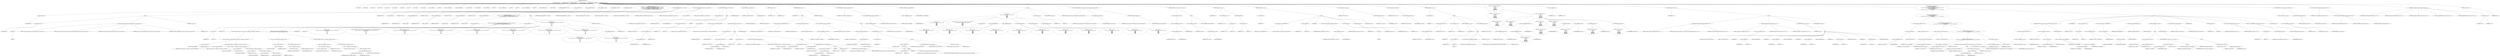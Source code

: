 digraph hostapd_notif_assoc {  
"1000126" [label = "(METHOD,hostapd_notif_assoc)" ]
"1000127" [label = "(PARAM,hostapd_data *hapd)" ]
"1000128" [label = "(PARAM,const u8 *addr)" ]
"1000129" [label = "(PARAM,const u8 *req_ies)" ]
"1000130" [label = "(PARAM,size_t req_ies_len)" ]
"1000131" [label = "(PARAM,int reassoc)" ]
"1000132" [label = "(BLOCK,,)" ]
"1000133" [label = "(LOCAL,v8: __int64)" ]
"1000134" [label = "(LOCAL,v10: __int64)" ]
"1000135" [label = "(LOCAL,v11: __int64)" ]
"1000136" [label = "(LOCAL,v13: __int64)" ]
"1000137" [label = "(LOCAL,v14: __int64)" ]
"1000138" [label = "(LOCAL,v15: const u8 *)" ]
"1000139" [label = "(LOCAL,v16: size_t)" ]
"1000140" [label = "(LOCAL,v17: int)" ]
"1000141" [label = "(LOCAL,v18: sta_info *)" ]
"1000142" [label = "(LOCAL,v19: sta_info *)" ]
"1000143" [label = "(LOCAL,v20: unsigned int)" ]
"1000144" [label = "(LOCAL,v21: bool)" ]
"1000145" [label = "(LOCAL,v22: wpa_state_machine *)" ]
"1000146" [label = "(LOCAL,v23: wpa_authenticator *)" ]
"1000147" [label = "(LOCAL,v24: unsigned int)" ]
"1000148" [label = "(LOCAL,v25: unsigned int)" ]
"1000149" [label = "(LOCAL,v26: unsigned int)" ]
"1000150" [label = "(LOCAL,v27: int)" ]
"1000151" [label = "(LOCAL,v28: wpa_state_machine *)" ]
"1000152" [label = "(LOCAL,v29: int)" ]
"1000153" [label = "(LOCAL,v31: u8 *)" ]
"1000154" [label = "(LOCAL,v32: wpa_state_machine *)" ]
"1000155" [label = "(LOCAL,v33: int)" ]
"1000156" [label = "(LOCAL,elems: ieee802_11_elems)" ]
"1000157" [label = "(LOCAL,buf: u8 [ 1064 ])" ]
"1000158" [label = "(CONTROL_STRUCTURE,if ( !addr ),if ( !addr ))" ]
"1000159" [label = "(<operator>.logicalNot,!addr)" ]
"1000160" [label = "(IDENTIFIER,addr,!addr)" ]
"1000161" [label = "(BLOCK,,)" ]
"1000162" [label = "(<operator>.assignment,v29 = -1)" ]
"1000163" [label = "(IDENTIFIER,v29,v29 = -1)" ]
"1000164" [label = "(<operator>.minus,-1)" ]
"1000165" [label = "(LITERAL,1,-1)" ]
"1000166" [label = "(wpa_printf,wpa_printf(2, \"hostapd_notif_assoc: Skip event with no address\", req_ies, req_ies_len, reassoc))" ]
"1000167" [label = "(LITERAL,2,wpa_printf(2, \"hostapd_notif_assoc: Skip event with no address\", req_ies, req_ies_len, reassoc))" ]
"1000168" [label = "(LITERAL,\"hostapd_notif_assoc: Skip event with no address\",wpa_printf(2, \"hostapd_notif_assoc: Skip event with no address\", req_ies, req_ies_len, reassoc))" ]
"1000169" [label = "(IDENTIFIER,req_ies,wpa_printf(2, \"hostapd_notif_assoc: Skip event with no address\", req_ies, req_ies_len, reassoc))" ]
"1000170" [label = "(IDENTIFIER,req_ies_len,wpa_printf(2, \"hostapd_notif_assoc: Skip event with no address\", req_ies, req_ies_len, reassoc))" ]
"1000171" [label = "(IDENTIFIER,reassoc,wpa_printf(2, \"hostapd_notif_assoc: Skip event with no address\", req_ies, req_ies_len, reassoc))" ]
"1000172" [label = "(RETURN,return v29;,return v29;)" ]
"1000173" [label = "(IDENTIFIER,v29,return v29;)" ]
"1000174" [label = "(<operator>.assignment,v8 = *addr)" ]
"1000175" [label = "(IDENTIFIER,v8,v8 = *addr)" ]
"1000176" [label = "(<operator>.indirection,*addr)" ]
"1000177" [label = "(IDENTIFIER,addr,v8 = *addr)" ]
"1000178" [label = "(<operator>.assignment,v10 = addr[2])" ]
"1000179" [label = "(IDENTIFIER,v10,v10 = addr[2])" ]
"1000180" [label = "(<operator>.indirectIndexAccess,addr[2])" ]
"1000181" [label = "(IDENTIFIER,addr,v10 = addr[2])" ]
"1000182" [label = "(LITERAL,2,v10 = addr[2])" ]
"1000183" [label = "(<operator>.assignment,v11 = addr[1])" ]
"1000184" [label = "(IDENTIFIER,v11,v11 = addr[1])" ]
"1000185" [label = "(<operator>.indirectIndexAccess,addr[1])" ]
"1000186" [label = "(IDENTIFIER,addr,v11 = addr[1])" ]
"1000187" [label = "(LITERAL,1,v11 = addr[1])" ]
"1000188" [label = "(<operator>.assignment,v13 = addr[3])" ]
"1000189" [label = "(IDENTIFIER,v13,v13 = addr[3])" ]
"1000190" [label = "(<operator>.indirectIndexAccess,addr[3])" ]
"1000191" [label = "(IDENTIFIER,addr,v13 = addr[3])" ]
"1000192" [label = "(LITERAL,3,v13 = addr[3])" ]
"1000193" [label = "(<operator>.assignment,v14 = addr[4])" ]
"1000194" [label = "(IDENTIFIER,v14,v14 = addr[4])" ]
"1000195" [label = "(<operator>.indirectIndexAccess,addr[4])" ]
"1000196" [label = "(IDENTIFIER,addr,v14 = addr[4])" ]
"1000197" [label = "(LITERAL,4,v14 = addr[4])" ]
"1000198" [label = "(CONTROL_STRUCTURE,if ( (v8 & 1) != 0\n    || !((unsigned int)v14 | addr[5] | (unsigned int)v10 | (unsigned int)v13 | (unsigned int)v8 | (unsigned int)v11)\n    || *(_DWORD *)addr == *(_DWORD *)hapd->own_addr\n    && *((unsigned __int16 *)addr + 2) == *(unsigned __int16 *)&hapd->own_addr[4] ),if ( (v8 & 1) != 0\n    || !((unsigned int)v14 | addr[5] | (unsigned int)v10 | (unsigned int)v13 | (unsigned int)v8 | (unsigned int)v11)\n    || *(_DWORD *)addr == *(_DWORD *)hapd->own_addr\n    && *((unsigned __int16 *)addr + 2) == *(unsigned __int16 *)&hapd->own_addr[4] ))" ]
"1000199" [label = "(<operator>.logicalOr,(v8 & 1) != 0\n    || !((unsigned int)v14 | addr[5] | (unsigned int)v10 | (unsigned int)v13 | (unsigned int)v8 | (unsigned int)v11)\n    || *(_DWORD *)addr == *(_DWORD *)hapd->own_addr\n    && *((unsigned __int16 *)addr + 2) == *(unsigned __int16 *)&hapd->own_addr[4])" ]
"1000200" [label = "(<operator>.notEquals,(v8 & 1) != 0)" ]
"1000201" [label = "(<operator>.and,v8 & 1)" ]
"1000202" [label = "(IDENTIFIER,v8,v8 & 1)" ]
"1000203" [label = "(LITERAL,1,v8 & 1)" ]
"1000204" [label = "(LITERAL,0,(v8 & 1) != 0)" ]
"1000205" [label = "(<operator>.logicalOr,!((unsigned int)v14 | addr[5] | (unsigned int)v10 | (unsigned int)v13 | (unsigned int)v8 | (unsigned int)v11)\n    || *(_DWORD *)addr == *(_DWORD *)hapd->own_addr\n    && *((unsigned __int16 *)addr + 2) == *(unsigned __int16 *)&hapd->own_addr[4])" ]
"1000206" [label = "(<operator>.logicalNot,!((unsigned int)v14 | addr[5] | (unsigned int)v10 | (unsigned int)v13 | (unsigned int)v8 | (unsigned int)v11))" ]
"1000207" [label = "(<operator>.or,(unsigned int)v14 | addr[5] | (unsigned int)v10 | (unsigned int)v13 | (unsigned int)v8 | (unsigned int)v11)" ]
"1000208" [label = "(<operator>.cast,(unsigned int)v14)" ]
"1000209" [label = "(UNKNOWN,unsigned int,unsigned int)" ]
"1000210" [label = "(IDENTIFIER,v14,(unsigned int)v14)" ]
"1000211" [label = "(<operator>.or,addr[5] | (unsigned int)v10 | (unsigned int)v13 | (unsigned int)v8 | (unsigned int)v11)" ]
"1000212" [label = "(<operator>.indirectIndexAccess,addr[5])" ]
"1000213" [label = "(IDENTIFIER,addr,addr[5] | (unsigned int)v10 | (unsigned int)v13 | (unsigned int)v8 | (unsigned int)v11)" ]
"1000214" [label = "(LITERAL,5,addr[5] | (unsigned int)v10 | (unsigned int)v13 | (unsigned int)v8 | (unsigned int)v11)" ]
"1000215" [label = "(<operator>.or,(unsigned int)v10 | (unsigned int)v13 | (unsigned int)v8 | (unsigned int)v11)" ]
"1000216" [label = "(<operator>.cast,(unsigned int)v10)" ]
"1000217" [label = "(UNKNOWN,unsigned int,unsigned int)" ]
"1000218" [label = "(IDENTIFIER,v10,(unsigned int)v10)" ]
"1000219" [label = "(<operator>.or,(unsigned int)v13 | (unsigned int)v8 | (unsigned int)v11)" ]
"1000220" [label = "(<operator>.cast,(unsigned int)v13)" ]
"1000221" [label = "(UNKNOWN,unsigned int,unsigned int)" ]
"1000222" [label = "(IDENTIFIER,v13,(unsigned int)v13)" ]
"1000223" [label = "(<operator>.or,(unsigned int)v8 | (unsigned int)v11)" ]
"1000224" [label = "(<operator>.cast,(unsigned int)v8)" ]
"1000225" [label = "(UNKNOWN,unsigned int,unsigned int)" ]
"1000226" [label = "(IDENTIFIER,v8,(unsigned int)v8)" ]
"1000227" [label = "(<operator>.cast,(unsigned int)v11)" ]
"1000228" [label = "(UNKNOWN,unsigned int,unsigned int)" ]
"1000229" [label = "(IDENTIFIER,v11,(unsigned int)v11)" ]
"1000230" [label = "(<operator>.logicalAnd,*(_DWORD *)addr == *(_DWORD *)hapd->own_addr\n    && *((unsigned __int16 *)addr + 2) == *(unsigned __int16 *)&hapd->own_addr[4])" ]
"1000231" [label = "(<operator>.equals,*(_DWORD *)addr == *(_DWORD *)hapd->own_addr)" ]
"1000232" [label = "(<operator>.indirection,*(_DWORD *)addr)" ]
"1000233" [label = "(<operator>.cast,(_DWORD *)addr)" ]
"1000234" [label = "(UNKNOWN,_DWORD *,_DWORD *)" ]
"1000235" [label = "(IDENTIFIER,addr,(_DWORD *)addr)" ]
"1000236" [label = "(<operator>.indirection,*(_DWORD *)hapd->own_addr)" ]
"1000237" [label = "(<operator>.cast,(_DWORD *)hapd->own_addr)" ]
"1000238" [label = "(UNKNOWN,_DWORD *,_DWORD *)" ]
"1000239" [label = "(<operator>.indirectFieldAccess,hapd->own_addr)" ]
"1000240" [label = "(IDENTIFIER,hapd,(_DWORD *)hapd->own_addr)" ]
"1000241" [label = "(FIELD_IDENTIFIER,own_addr,own_addr)" ]
"1000242" [label = "(<operator>.equals,*((unsigned __int16 *)addr + 2) == *(unsigned __int16 *)&hapd->own_addr[4])" ]
"1000243" [label = "(<operator>.indirection,*((unsigned __int16 *)addr + 2))" ]
"1000244" [label = "(<operator>.addition,(unsigned __int16 *)addr + 2)" ]
"1000245" [label = "(<operator>.cast,(unsigned __int16 *)addr)" ]
"1000246" [label = "(UNKNOWN,unsigned __int16 *,unsigned __int16 *)" ]
"1000247" [label = "(IDENTIFIER,addr,(unsigned __int16 *)addr)" ]
"1000248" [label = "(LITERAL,2,(unsigned __int16 *)addr + 2)" ]
"1000249" [label = "(<operator>.indirection,*(unsigned __int16 *)&hapd->own_addr[4])" ]
"1000250" [label = "(<operator>.cast,(unsigned __int16 *)&hapd->own_addr[4])" ]
"1000251" [label = "(UNKNOWN,unsigned __int16 *,unsigned __int16 *)" ]
"1000252" [label = "(<operator>.addressOf,&hapd->own_addr[4])" ]
"1000253" [label = "(<operator>.indirectIndexAccess,hapd->own_addr[4])" ]
"1000254" [label = "(<operator>.indirectFieldAccess,hapd->own_addr)" ]
"1000255" [label = "(IDENTIFIER,hapd,(unsigned __int16 *)&hapd->own_addr[4])" ]
"1000256" [label = "(FIELD_IDENTIFIER,own_addr,own_addr)" ]
"1000257" [label = "(LITERAL,4,(unsigned __int16 *)&hapd->own_addr[4])" ]
"1000258" [label = "(BLOCK,,)" ]
"1000259" [label = "(<operator>.assignment,v29 = 0)" ]
"1000260" [label = "(IDENTIFIER,v29,v29 = 0)" ]
"1000261" [label = "(LITERAL,0,v29 = 0)" ]
"1000262" [label = "(wpa_printf,wpa_printf(\n      2,\n      \"%s: Invalid SA=%02x:%02x:%02x:%02x:%02x:%02x in received indication - ignore this indication silently\",\n      \"hostapd_notif_assoc\",\n      v8,\n      v11,\n      v10,\n      v13,\n      v14,\n      addr[5]))" ]
"1000263" [label = "(LITERAL,2,wpa_printf(\n      2,\n      \"%s: Invalid SA=%02x:%02x:%02x:%02x:%02x:%02x in received indication - ignore this indication silently\",\n      \"hostapd_notif_assoc\",\n      v8,\n      v11,\n      v10,\n      v13,\n      v14,\n      addr[5]))" ]
"1000264" [label = "(LITERAL,\"%s: Invalid SA=%02x:%02x:%02x:%02x:%02x:%02x in received indication - ignore this indication silently\",wpa_printf(\n      2,\n      \"%s: Invalid SA=%02x:%02x:%02x:%02x:%02x:%02x in received indication - ignore this indication silently\",\n      \"hostapd_notif_assoc\",\n      v8,\n      v11,\n      v10,\n      v13,\n      v14,\n      addr[5]))" ]
"1000265" [label = "(LITERAL,\"hostapd_notif_assoc\",wpa_printf(\n      2,\n      \"%s: Invalid SA=%02x:%02x:%02x:%02x:%02x:%02x in received indication - ignore this indication silently\",\n      \"hostapd_notif_assoc\",\n      v8,\n      v11,\n      v10,\n      v13,\n      v14,\n      addr[5]))" ]
"1000266" [label = "(IDENTIFIER,v8,wpa_printf(\n      2,\n      \"%s: Invalid SA=%02x:%02x:%02x:%02x:%02x:%02x in received indication - ignore this indication silently\",\n      \"hostapd_notif_assoc\",\n      v8,\n      v11,\n      v10,\n      v13,\n      v14,\n      addr[5]))" ]
"1000267" [label = "(IDENTIFIER,v11,wpa_printf(\n      2,\n      \"%s: Invalid SA=%02x:%02x:%02x:%02x:%02x:%02x in received indication - ignore this indication silently\",\n      \"hostapd_notif_assoc\",\n      v8,\n      v11,\n      v10,\n      v13,\n      v14,\n      addr[5]))" ]
"1000268" [label = "(IDENTIFIER,v10,wpa_printf(\n      2,\n      \"%s: Invalid SA=%02x:%02x:%02x:%02x:%02x:%02x in received indication - ignore this indication silently\",\n      \"hostapd_notif_assoc\",\n      v8,\n      v11,\n      v10,\n      v13,\n      v14,\n      addr[5]))" ]
"1000269" [label = "(IDENTIFIER,v13,wpa_printf(\n      2,\n      \"%s: Invalid SA=%02x:%02x:%02x:%02x:%02x:%02x in received indication - ignore this indication silently\",\n      \"hostapd_notif_assoc\",\n      v8,\n      v11,\n      v10,\n      v13,\n      v14,\n      addr[5]))" ]
"1000270" [label = "(IDENTIFIER,v14,wpa_printf(\n      2,\n      \"%s: Invalid SA=%02x:%02x:%02x:%02x:%02x:%02x in received indication - ignore this indication silently\",\n      \"hostapd_notif_assoc\",\n      v8,\n      v11,\n      v10,\n      v13,\n      v14,\n      addr[5]))" ]
"1000271" [label = "(<operator>.indirectIndexAccess,addr[5])" ]
"1000272" [label = "(IDENTIFIER,addr,wpa_printf(\n      2,\n      \"%s: Invalid SA=%02x:%02x:%02x:%02x:%02x:%02x in received indication - ignore this indication silently\",\n      \"hostapd_notif_assoc\",\n      v8,\n      v11,\n      v10,\n      v13,\n      v14,\n      addr[5]))" ]
"1000273" [label = "(LITERAL,5,wpa_printf(\n      2,\n      \"%s: Invalid SA=%02x:%02x:%02x:%02x:%02x:%02x in received indication - ignore this indication silently\",\n      \"hostapd_notif_assoc\",\n      v8,\n      v11,\n      v10,\n      v13,\n      v14,\n      addr[5]))" ]
"1000274" [label = "(RETURN,return v29;,return v29;)" ]
"1000275" [label = "(IDENTIFIER,v29,return v29;)" ]
"1000276" [label = "(hostapd_logger,hostapd_logger(hapd, addr, 1u, 2, \"associated\"))" ]
"1000277" [label = "(IDENTIFIER,hapd,hostapd_logger(hapd, addr, 1u, 2, \"associated\"))" ]
"1000278" [label = "(IDENTIFIER,addr,hostapd_logger(hapd, addr, 1u, 2, \"associated\"))" ]
"1000279" [label = "(LITERAL,1u,hostapd_logger(hapd, addr, 1u, 2, \"associated\"))" ]
"1000280" [label = "(LITERAL,2,hostapd_logger(hapd, addr, 1u, 2, \"associated\"))" ]
"1000281" [label = "(LITERAL,\"associated\",hostapd_logger(hapd, addr, 1u, 2, \"associated\"))" ]
"1000282" [label = "(ieee802_11_parse_elems,ieee802_11_parse_elems(req_ies, req_ies_len, &elems, 0))" ]
"1000283" [label = "(IDENTIFIER,req_ies,ieee802_11_parse_elems(req_ies, req_ies_len, &elems, 0))" ]
"1000284" [label = "(IDENTIFIER,req_ies_len,ieee802_11_parse_elems(req_ies, req_ies_len, &elems, 0))" ]
"1000285" [label = "(<operator>.addressOf,&elems)" ]
"1000286" [label = "(IDENTIFIER,elems,ieee802_11_parse_elems(req_ies, req_ies_len, &elems, 0))" ]
"1000287" [label = "(LITERAL,0,ieee802_11_parse_elems(req_ies, req_ies_len, &elems, 0))" ]
"1000288" [label = "(CONTROL_STRUCTURE,if ( elems.wps_ie ),if ( elems.wps_ie ))" ]
"1000289" [label = "(<operator>.fieldAccess,elems.wps_ie)" ]
"1000290" [label = "(IDENTIFIER,elems,if ( elems.wps_ie ))" ]
"1000291" [label = "(FIELD_IDENTIFIER,wps_ie,wps_ie)" ]
"1000292" [label = "(BLOCK,,)" ]
"1000293" [label = "(<operator>.assignment,v15 = elems.wps_ie - 2)" ]
"1000294" [label = "(IDENTIFIER,v15,v15 = elems.wps_ie - 2)" ]
"1000295" [label = "(<operator>.subtraction,elems.wps_ie - 2)" ]
"1000296" [label = "(<operator>.fieldAccess,elems.wps_ie)" ]
"1000297" [label = "(IDENTIFIER,elems,elems.wps_ie - 2)" ]
"1000298" [label = "(FIELD_IDENTIFIER,wps_ie,wps_ie)" ]
"1000299" [label = "(LITERAL,2,elems.wps_ie - 2)" ]
"1000300" [label = "(IDENTIFIER,L,)" ]
"1000301" [label = "(<operator>.assignment,v17 = 0)" ]
"1000302" [label = "(IDENTIFIER,v17,v17 = 0)" ]
"1000303" [label = "(LITERAL,0,v17 = 0)" ]
"1000304" [label = "(wpa_printf,wpa_printf(2, \"STA included WPS IE in (Re)AssocReq\"))" ]
"1000305" [label = "(LITERAL,2,wpa_printf(2, \"STA included WPS IE in (Re)AssocReq\"))" ]
"1000306" [label = "(LITERAL,\"STA included WPS IE in (Re)AssocReq\",wpa_printf(2, \"STA included WPS IE in (Re)AssocReq\"))" ]
"1000307" [label = "(CONTROL_STRUCTURE,else,else)" ]
"1000308" [label = "(CONTROL_STRUCTURE,if ( elems.rsn_ie ),if ( elems.rsn_ie ))" ]
"1000309" [label = "(<operator>.fieldAccess,elems.rsn_ie)" ]
"1000310" [label = "(IDENTIFIER,elems,if ( elems.rsn_ie ))" ]
"1000311" [label = "(FIELD_IDENTIFIER,rsn_ie,rsn_ie)" ]
"1000312" [label = "(BLOCK,,)" ]
"1000313" [label = "(<operator>.assignment,v15 = elems.rsn_ie - 2)" ]
"1000314" [label = "(IDENTIFIER,v15,v15 = elems.rsn_ie - 2)" ]
"1000315" [label = "(<operator>.subtraction,elems.rsn_ie - 2)" ]
"1000316" [label = "(<operator>.fieldAccess,elems.rsn_ie)" ]
"1000317" [label = "(IDENTIFIER,elems,elems.rsn_ie - 2)" ]
"1000318" [label = "(FIELD_IDENTIFIER,rsn_ie,rsn_ie)" ]
"1000319" [label = "(LITERAL,2,elems.rsn_ie - 2)" ]
"1000320" [label = "(IDENTIFIER,L,)" ]
"1000321" [label = "(<operator>.assignment,v17 = 0)" ]
"1000322" [label = "(IDENTIFIER,v17,v17 = 0)" ]
"1000323" [label = "(LITERAL,0,v17 = 0)" ]
"1000324" [label = "(wpa_printf,wpa_printf(2, \"STA included RSN IE in (Re)AssocReq\"))" ]
"1000325" [label = "(LITERAL,2,wpa_printf(2, \"STA included RSN IE in (Re)AssocReq\"))" ]
"1000326" [label = "(LITERAL,\"STA included RSN IE in (Re)AssocReq\",wpa_printf(2, \"STA included RSN IE in (Re)AssocReq\"))" ]
"1000327" [label = "(CONTROL_STRUCTURE,else,else)" ]
"1000328" [label = "(BLOCK,,)" ]
"1000329" [label = "(<operator>.assignment,v15 = elems.wpa_ie)" ]
"1000330" [label = "(IDENTIFIER,v15,v15 = elems.wpa_ie)" ]
"1000331" [label = "(<operator>.fieldAccess,elems.wpa_ie)" ]
"1000332" [label = "(IDENTIFIER,elems,v15 = elems.wpa_ie)" ]
"1000333" [label = "(FIELD_IDENTIFIER,wpa_ie,wpa_ie)" ]
"1000334" [label = "(CONTROL_STRUCTURE,if ( elems.wpa_ie ),if ( elems.wpa_ie ))" ]
"1000335" [label = "(<operator>.fieldAccess,elems.wpa_ie)" ]
"1000336" [label = "(IDENTIFIER,elems,if ( elems.wpa_ie ))" ]
"1000337" [label = "(FIELD_IDENTIFIER,wpa_ie,wpa_ie)" ]
"1000338" [label = "(BLOCK,,)" ]
"1000339" [label = "(<operator>.assignment,v15 = elems.wpa_ie - 2)" ]
"1000340" [label = "(IDENTIFIER,v15,v15 = elems.wpa_ie - 2)" ]
"1000341" [label = "(<operator>.subtraction,elems.wpa_ie - 2)" ]
"1000342" [label = "(<operator>.fieldAccess,elems.wpa_ie)" ]
"1000343" [label = "(IDENTIFIER,elems,elems.wpa_ie - 2)" ]
"1000344" [label = "(FIELD_IDENTIFIER,wpa_ie,wpa_ie)" ]
"1000345" [label = "(LITERAL,2,elems.wpa_ie - 2)" ]
"1000346" [label = "(IDENTIFIER,L,)" ]
"1000347" [label = "(<operator>.assignment,v17 = 0)" ]
"1000348" [label = "(IDENTIFIER,v17,v17 = 0)" ]
"1000349" [label = "(LITERAL,0,v17 = 0)" ]
"1000350" [label = "(wpa_printf,wpa_printf(2, \"STA included WPA IE in (Re)AssocReq\"))" ]
"1000351" [label = "(LITERAL,2,wpa_printf(2, \"STA included WPA IE in (Re)AssocReq\"))" ]
"1000352" [label = "(LITERAL,\"STA included WPA IE in (Re)AssocReq\",wpa_printf(2, \"STA included WPA IE in (Re)AssocReq\"))" ]
"1000353" [label = "(CONTROL_STRUCTURE,else,else)" ]
"1000354" [label = "(BLOCK,,)" ]
"1000355" [label = "(<operator>.assignment,v17 = 1)" ]
"1000356" [label = "(IDENTIFIER,v17,v17 = 1)" ]
"1000357" [label = "(LITERAL,1,v17 = 1)" ]
"1000358" [label = "(IDENTIFIER,L,)" ]
"1000359" [label = "(wpa_printf,wpa_printf(2, \"STA did not include WPS/RSN/WPA IE in (Re)AssocReq\"))" ]
"1000360" [label = "(LITERAL,2,wpa_printf(2, \"STA did not include WPS/RSN/WPA IE in (Re)AssocReq\"))" ]
"1000361" [label = "(LITERAL,\"STA did not include WPS/RSN/WPA IE in (Re)AssocReq\",wpa_printf(2, \"STA did not include WPS/RSN/WPA IE in (Re)AssocReq\"))" ]
"1000362" [label = "(<operator>.assignment,v18 = ap_get_sta(hapd, addr))" ]
"1000363" [label = "(IDENTIFIER,v18,v18 = ap_get_sta(hapd, addr))" ]
"1000364" [label = "(ap_get_sta,ap_get_sta(hapd, addr))" ]
"1000365" [label = "(IDENTIFIER,hapd,ap_get_sta(hapd, addr))" ]
"1000366" [label = "(IDENTIFIER,addr,ap_get_sta(hapd, addr))" ]
"1000367" [label = "(<operator>.assignment,v19 = v18)" ]
"1000368" [label = "(IDENTIFIER,v19,v19 = v18)" ]
"1000369" [label = "(IDENTIFIER,v18,v19 = v18)" ]
"1000370" [label = "(CONTROL_STRUCTURE,if ( v18 ),if ( v18 ))" ]
"1000371" [label = "(IDENTIFIER,v18,if ( v18 ))" ]
"1000372" [label = "(BLOCK,,)" ]
"1000373" [label = "(ap_sta_no_session_timeout,ap_sta_no_session_timeout(hapd, v18))" ]
"1000374" [label = "(IDENTIFIER,hapd,ap_sta_no_session_timeout(hapd, v18))" ]
"1000375" [label = "(IDENTIFIER,v18,ap_sta_no_session_timeout(hapd, v18))" ]
"1000376" [label = "(accounting_sta_stop,accounting_sta_stop(hapd, v19))" ]
"1000377" [label = "(IDENTIFIER,hapd,accounting_sta_stop(hapd, v19))" ]
"1000378" [label = "(IDENTIFIER,v19,accounting_sta_stop(hapd, v19))" ]
"1000379" [label = "(<operator>.assignment,v19->timeout_next = STA_NULLFUNC)" ]
"1000380" [label = "(<operator>.indirectFieldAccess,v19->timeout_next)" ]
"1000381" [label = "(IDENTIFIER,v19,v19->timeout_next = STA_NULLFUNC)" ]
"1000382" [label = "(FIELD_IDENTIFIER,timeout_next,timeout_next)" ]
"1000383" [label = "(IDENTIFIER,STA_NULLFUNC,v19->timeout_next = STA_NULLFUNC)" ]
"1000384" [label = "(CONTROL_STRUCTURE,else,else)" ]
"1000385" [label = "(BLOCK,,)" ]
"1000386" [label = "(<operator>.assignment,v19 = ap_sta_add(hapd, addr))" ]
"1000387" [label = "(IDENTIFIER,v19,v19 = ap_sta_add(hapd, addr))" ]
"1000388" [label = "(ap_sta_add,ap_sta_add(hapd, addr))" ]
"1000389" [label = "(IDENTIFIER,hapd,ap_sta_add(hapd, addr))" ]
"1000390" [label = "(IDENTIFIER,addr,ap_sta_add(hapd, addr))" ]
"1000391" [label = "(CONTROL_STRUCTURE,if ( !v19 ),if ( !v19 ))" ]
"1000392" [label = "(<operator>.logicalNot,!v19)" ]
"1000393" [label = "(IDENTIFIER,v19,!v19)" ]
"1000394" [label = "(BLOCK,,)" ]
"1000395" [label = "(<operator>.assignment,v29 = -1)" ]
"1000396" [label = "(IDENTIFIER,v29,v29 = -1)" ]
"1000397" [label = "(<operator>.minus,-1)" ]
"1000398" [label = "(LITERAL,1,-1)" ]
"1000399" [label = "(hostapd_drv_sta_disassoc,hostapd_drv_sta_disassoc(hapd, addr, 5))" ]
"1000400" [label = "(IDENTIFIER,hapd,hostapd_drv_sta_disassoc(hapd, addr, 5))" ]
"1000401" [label = "(IDENTIFIER,addr,hostapd_drv_sta_disassoc(hapd, addr, 5))" ]
"1000402" [label = "(LITERAL,5,hostapd_drv_sta_disassoc(hapd, addr, 5))" ]
"1000403" [label = "(RETURN,return v29;,return v29;)" ]
"1000404" [label = "(IDENTIFIER,v29,return v29;)" ]
"1000405" [label = "(<operator>.assignment,v20 = hapd->iface->drv_max_acl_mac_addrs)" ]
"1000406" [label = "(IDENTIFIER,v20,v20 = hapd->iface->drv_max_acl_mac_addrs)" ]
"1000407" [label = "(<operator>.indirectFieldAccess,hapd->iface->drv_max_acl_mac_addrs)" ]
"1000408" [label = "(<operator>.indirectFieldAccess,hapd->iface)" ]
"1000409" [label = "(IDENTIFIER,hapd,v20 = hapd->iface->drv_max_acl_mac_addrs)" ]
"1000410" [label = "(FIELD_IDENTIFIER,iface,iface)" ]
"1000411" [label = "(FIELD_IDENTIFIER,drv_max_acl_mac_addrs,drv_max_acl_mac_addrs)" ]
"1000412" [label = "(<operators>.assignmentAnd,v19->flags &= 0xFFFECFFF)" ]
"1000413" [label = "(<operator>.indirectFieldAccess,v19->flags)" ]
"1000414" [label = "(IDENTIFIER,v19,v19->flags &= 0xFFFECFFF)" ]
"1000415" [label = "(FIELD_IDENTIFIER,flags,flags)" ]
"1000416" [label = "(LITERAL,0xFFFECFFF,v19->flags &= 0xFFFECFFF)" ]
"1000417" [label = "(BLOCK,,)" ]
"1000418" [label = "(wpa_printf,wpa_printf(\n      3,\n      \"STA %02x:%02x:%02x:%02x:%02x:%02x not allowed to connect\",\n      *addr,\n      addr[1],\n      addr[2],\n      addr[3],\n      addr[4],\n      addr[5]))" ]
"1000419" [label = "(LITERAL,3,wpa_printf(\n      3,\n      \"STA %02x:%02x:%02x:%02x:%02x:%02x not allowed to connect\",\n      *addr,\n      addr[1],\n      addr[2],\n      addr[3],\n      addr[4],\n      addr[5]))" ]
"1000420" [label = "(LITERAL,\"STA %02x:%02x:%02x:%02x:%02x:%02x not allowed to connect\",wpa_printf(\n      3,\n      \"STA %02x:%02x:%02x:%02x:%02x:%02x not allowed to connect\",\n      *addr,\n      addr[1],\n      addr[2],\n      addr[3],\n      addr[4],\n      addr[5]))" ]
"1000421" [label = "(<operator>.indirection,*addr)" ]
"1000422" [label = "(IDENTIFIER,addr,wpa_printf(\n      3,\n      \"STA %02x:%02x:%02x:%02x:%02x:%02x not allowed to connect\",\n      *addr,\n      addr[1],\n      addr[2],\n      addr[3],\n      addr[4],\n      addr[5]))" ]
"1000423" [label = "(<operator>.indirectIndexAccess,addr[1])" ]
"1000424" [label = "(IDENTIFIER,addr,wpa_printf(\n      3,\n      \"STA %02x:%02x:%02x:%02x:%02x:%02x not allowed to connect\",\n      *addr,\n      addr[1],\n      addr[2],\n      addr[3],\n      addr[4],\n      addr[5]))" ]
"1000425" [label = "(LITERAL,1,wpa_printf(\n      3,\n      \"STA %02x:%02x:%02x:%02x:%02x:%02x not allowed to connect\",\n      *addr,\n      addr[1],\n      addr[2],\n      addr[3],\n      addr[4],\n      addr[5]))" ]
"1000426" [label = "(<operator>.indirectIndexAccess,addr[2])" ]
"1000427" [label = "(IDENTIFIER,addr,wpa_printf(\n      3,\n      \"STA %02x:%02x:%02x:%02x:%02x:%02x not allowed to connect\",\n      *addr,\n      addr[1],\n      addr[2],\n      addr[3],\n      addr[4],\n      addr[5]))" ]
"1000428" [label = "(LITERAL,2,wpa_printf(\n      3,\n      \"STA %02x:%02x:%02x:%02x:%02x:%02x not allowed to connect\",\n      *addr,\n      addr[1],\n      addr[2],\n      addr[3],\n      addr[4],\n      addr[5]))" ]
"1000429" [label = "(<operator>.indirectIndexAccess,addr[3])" ]
"1000430" [label = "(IDENTIFIER,addr,wpa_printf(\n      3,\n      \"STA %02x:%02x:%02x:%02x:%02x:%02x not allowed to connect\",\n      *addr,\n      addr[1],\n      addr[2],\n      addr[3],\n      addr[4],\n      addr[5]))" ]
"1000431" [label = "(LITERAL,3,wpa_printf(\n      3,\n      \"STA %02x:%02x:%02x:%02x:%02x:%02x not allowed to connect\",\n      *addr,\n      addr[1],\n      addr[2],\n      addr[3],\n      addr[4],\n      addr[5]))" ]
"1000432" [label = "(<operator>.indirectIndexAccess,addr[4])" ]
"1000433" [label = "(IDENTIFIER,addr,wpa_printf(\n      3,\n      \"STA %02x:%02x:%02x:%02x:%02x:%02x not allowed to connect\",\n      *addr,\n      addr[1],\n      addr[2],\n      addr[3],\n      addr[4],\n      addr[5]))" ]
"1000434" [label = "(LITERAL,4,wpa_printf(\n      3,\n      \"STA %02x:%02x:%02x:%02x:%02x:%02x not allowed to connect\",\n      *addr,\n      addr[1],\n      addr[2],\n      addr[3],\n      addr[4],\n      addr[5]))" ]
"1000435" [label = "(<operator>.indirectIndexAccess,addr[5])" ]
"1000436" [label = "(IDENTIFIER,addr,wpa_printf(\n      3,\n      \"STA %02x:%02x:%02x:%02x:%02x:%02x not allowed to connect\",\n      *addr,\n      addr[1],\n      addr[2],\n      addr[3],\n      addr[4],\n      addr[5]))" ]
"1000437" [label = "(LITERAL,5,wpa_printf(\n      3,\n      \"STA %02x:%02x:%02x:%02x:%02x:%02x not allowed to connect\",\n      *addr,\n      addr[1],\n      addr[2],\n      addr[3],\n      addr[4],\n      addr[5]))" ]
"1000438" [label = "(<operator>.assignment,v33 = 1)" ]
"1000439" [label = "(IDENTIFIER,v33,v33 = 1)" ]
"1000440" [label = "(LITERAL,1,v33 = 1)" ]
"1000441" [label = "(CONTROL_STRUCTURE,goto fail;,goto fail;)" ]
"1000442" [label = "(ap_copy_sta_supp_op_classes,ap_copy_sta_supp_op_classes(v19, elems.supp_op_classes, elems.supp_op_classes_len))" ]
"1000443" [label = "(IDENTIFIER,v19,ap_copy_sta_supp_op_classes(v19, elems.supp_op_classes, elems.supp_op_classes_len))" ]
"1000444" [label = "(<operator>.fieldAccess,elems.supp_op_classes)" ]
"1000445" [label = "(IDENTIFIER,elems,ap_copy_sta_supp_op_classes(v19, elems.supp_op_classes, elems.supp_op_classes_len))" ]
"1000446" [label = "(FIELD_IDENTIFIER,supp_op_classes,supp_op_classes)" ]
"1000447" [label = "(<operator>.fieldAccess,elems.supp_op_classes_len)" ]
"1000448" [label = "(IDENTIFIER,elems,ap_copy_sta_supp_op_classes(v19, elems.supp_op_classes, elems.supp_op_classes_len))" ]
"1000449" [label = "(FIELD_IDENTIFIER,supp_op_classes_len,supp_op_classes_len)" ]
"1000450" [label = "(CONTROL_STRUCTURE,if ( !hapd->conf->wpa ),if ( !hapd->conf->wpa ))" ]
"1000451" [label = "(<operator>.logicalNot,!hapd->conf->wpa)" ]
"1000452" [label = "(<operator>.indirectFieldAccess,hapd->conf->wpa)" ]
"1000453" [label = "(<operator>.indirectFieldAccess,hapd->conf)" ]
"1000454" [label = "(IDENTIFIER,hapd,!hapd->conf->wpa)" ]
"1000455" [label = "(FIELD_IDENTIFIER,conf,conf)" ]
"1000456" [label = "(FIELD_IDENTIFIER,wpa,wpa)" ]
"1000457" [label = "(BLOCK,,)" ]
"1000458" [label = "(<operator>.assignment,v26 = v19->flags)" ]
"1000459" [label = "(IDENTIFIER,v26,v26 = v19->flags)" ]
"1000460" [label = "(<operator>.indirectFieldAccess,v19->flags)" ]
"1000461" [label = "(IDENTIFIER,v19,v26 = v19->flags)" ]
"1000462" [label = "(FIELD_IDENTIFIER,flags,flags)" ]
"1000463" [label = "(CONTROL_STRUCTURE,goto LABEL_22;,goto LABEL_22;)" ]
"1000464" [label = "(CONTROL_STRUCTURE,if ( v15 ),if ( v15 ))" ]
"1000465" [label = "(IDENTIFIER,v15,if ( v15 ))" ]
"1000466" [label = "(<operator>.assignment,v21 = v17 == 0)" ]
"1000467" [label = "(IDENTIFIER,v21,v21 = v17 == 0)" ]
"1000468" [label = "(<operator>.equals,v17 == 0)" ]
"1000469" [label = "(IDENTIFIER,v17,v17 == 0)" ]
"1000470" [label = "(LITERAL,0,v17 == 0)" ]
"1000471" [label = "(CONTROL_STRUCTURE,else,else)" ]
"1000472" [label = "(<operator>.assignment,v21 = 0)" ]
"1000473" [label = "(IDENTIFIER,v21,v21 = 0)" ]
"1000474" [label = "(LITERAL,0,v21 = 0)" ]
"1000475" [label = "(CONTROL_STRUCTURE,if ( !v21 ),if ( !v21 ))" ]
"1000476" [label = "(<operator>.logicalNot,!v21)" ]
"1000477" [label = "(IDENTIFIER,v21,!v21)" ]
"1000478" [label = "(BLOCK,,)" ]
"1000479" [label = "(wpa_printf,wpa_printf(2, \"No WPA/RSN IE from STA\"))" ]
"1000480" [label = "(LITERAL,2,wpa_printf(2, \"No WPA/RSN IE from STA\"))" ]
"1000481" [label = "(LITERAL,\"No WPA/RSN IE from STA\",wpa_printf(2, \"No WPA/RSN IE from STA\"))" ]
"1000482" [label = "(<operator>.assignment,v33 = 13)" ]
"1000483" [label = "(IDENTIFIER,v33,v33 = 13)" ]
"1000484" [label = "(LITERAL,13,v33 = 13)" ]
"1000485" [label = "(JUMP_TARGET,fail)" ]
"1000486" [label = "(hostapd_drv_sta_disassoc,hostapd_drv_sta_disassoc(hapd, v19->addr, v33))" ]
"1000487" [label = "(IDENTIFIER,hapd,hostapd_drv_sta_disassoc(hapd, v19->addr, v33))" ]
"1000488" [label = "(<operator>.indirectFieldAccess,v19->addr)" ]
"1000489" [label = "(IDENTIFIER,v19,hostapd_drv_sta_disassoc(hapd, v19->addr, v33))" ]
"1000490" [label = "(FIELD_IDENTIFIER,addr,addr)" ]
"1000491" [label = "(IDENTIFIER,v33,hostapd_drv_sta_disassoc(hapd, v19->addr, v33))" ]
"1000492" [label = "(<operator>.assignment,v29 = -1)" ]
"1000493" [label = "(IDENTIFIER,v29,v29 = -1)" ]
"1000494" [label = "(<operator>.minus,-1)" ]
"1000495" [label = "(LITERAL,1,-1)" ]
"1000496" [label = "(ap_free_sta,ap_free_sta(hapd, v19))" ]
"1000497" [label = "(IDENTIFIER,hapd,ap_free_sta(hapd, v19))" ]
"1000498" [label = "(IDENTIFIER,v19,ap_free_sta(hapd, v19))" ]
"1000499" [label = "(RETURN,return v29;,return v29;)" ]
"1000500" [label = "(IDENTIFIER,v29,return v29;)" ]
"1000501" [label = "(<operator>.assignment,v22 = v19->wpa_sm)" ]
"1000502" [label = "(IDENTIFIER,v22,v22 = v19->wpa_sm)" ]
"1000503" [label = "(<operator>.indirectFieldAccess,v19->wpa_sm)" ]
"1000504" [label = "(IDENTIFIER,v19,v22 = v19->wpa_sm)" ]
"1000505" [label = "(FIELD_IDENTIFIER,wpa_sm,wpa_sm)" ]
"1000506" [label = "(<operator>.assignment,v23 = hapd->wpa_auth)" ]
"1000507" [label = "(IDENTIFIER,v23,v23 = hapd->wpa_auth)" ]
"1000508" [label = "(<operator>.indirectFieldAccess,hapd->wpa_auth)" ]
"1000509" [label = "(IDENTIFIER,hapd,v23 = hapd->wpa_auth)" ]
"1000510" [label = "(FIELD_IDENTIFIER,wpa_auth,wpa_auth)" ]
"1000511" [label = "(CONTROL_STRUCTURE,if ( !v22 ),if ( !v22 ))" ]
"1000512" [label = "(<operator>.logicalNot,!v22)" ]
"1000513" [label = "(IDENTIFIER,v22,!v22)" ]
"1000514" [label = "(BLOCK,,)" ]
"1000515" [label = "(<operator>.assignment,v19->wpa_sm = v32)" ]
"1000516" [label = "(<operator>.indirectFieldAccess,v19->wpa_sm)" ]
"1000517" [label = "(IDENTIFIER,v19,v19->wpa_sm = v32)" ]
"1000518" [label = "(FIELD_IDENTIFIER,wpa_sm,wpa_sm)" ]
"1000519" [label = "(IDENTIFIER,v32,v19->wpa_sm = v32)" ]
"1000520" [label = "(<operator>.assignment,v22 = v32)" ]
"1000521" [label = "(IDENTIFIER,v22,v22 = v32)" ]
"1000522" [label = "(IDENTIFIER,v32,v22 = v32)" ]
"1000523" [label = "(CONTROL_STRUCTURE,if ( !v32 ),if ( !v32 ))" ]
"1000524" [label = "(<operator>.logicalNot,!v32)" ]
"1000525" [label = "(IDENTIFIER,v32,!v32)" ]
"1000526" [label = "(BLOCK,,)" ]
"1000527" [label = "(<operator>.assignment,v29 = -1)" ]
"1000528" [label = "(IDENTIFIER,v29,v29 = -1)" ]
"1000529" [label = "(<operator>.minus,-1)" ]
"1000530" [label = "(LITERAL,1,-1)" ]
"1000531" [label = "(wpa_printf,wpa_printf(5, \"Failed to initialize WPA state machine\"))" ]
"1000532" [label = "(LITERAL,5,wpa_printf(5, \"Failed to initialize WPA state machine\"))" ]
"1000533" [label = "(LITERAL,\"Failed to initialize WPA state machine\",wpa_printf(5, \"Failed to initialize WPA state machine\"))" ]
"1000534" [label = "(RETURN,return v29;,return v29;)" ]
"1000535" [label = "(IDENTIFIER,v29,return v29;)" ]
"1000536" [label = "(<operator>.assignment,v23 = hapd->wpa_auth)" ]
"1000537" [label = "(IDENTIFIER,v23,v23 = hapd->wpa_auth)" ]
"1000538" [label = "(<operator>.indirectFieldAccess,hapd->wpa_auth)" ]
"1000539" [label = "(IDENTIFIER,hapd,v23 = hapd->wpa_auth)" ]
"1000540" [label = "(FIELD_IDENTIFIER,wpa_auth,wpa_auth)" ]
"1000541" [label = "(<operator>.assignment,v24 = wpa_validate_wpa_ie(\n          v23,\n          v22,\n          hapd->iface->freq,\n          v15,\n          v16,\n          elems.mdie,\n          elems.mdie_len,\n          elems.owe_dh,\n          elems.owe_dh_len))" ]
"1000542" [label = "(IDENTIFIER,v24,v24 = wpa_validate_wpa_ie(\n          v23,\n          v22,\n          hapd->iface->freq,\n          v15,\n          v16,\n          elems.mdie,\n          elems.mdie_len,\n          elems.owe_dh,\n          elems.owe_dh_len))" ]
"1000543" [label = "(wpa_validate_wpa_ie,wpa_validate_wpa_ie(\n          v23,\n          v22,\n          hapd->iface->freq,\n          v15,\n          v16,\n          elems.mdie,\n          elems.mdie_len,\n          elems.owe_dh,\n          elems.owe_dh_len))" ]
"1000544" [label = "(IDENTIFIER,v23,wpa_validate_wpa_ie(\n          v23,\n          v22,\n          hapd->iface->freq,\n          v15,\n          v16,\n          elems.mdie,\n          elems.mdie_len,\n          elems.owe_dh,\n          elems.owe_dh_len))" ]
"1000545" [label = "(IDENTIFIER,v22,wpa_validate_wpa_ie(\n          v23,\n          v22,\n          hapd->iface->freq,\n          v15,\n          v16,\n          elems.mdie,\n          elems.mdie_len,\n          elems.owe_dh,\n          elems.owe_dh_len))" ]
"1000546" [label = "(<operator>.indirectFieldAccess,hapd->iface->freq)" ]
"1000547" [label = "(<operator>.indirectFieldAccess,hapd->iface)" ]
"1000548" [label = "(IDENTIFIER,hapd,wpa_validate_wpa_ie(\n          v23,\n          v22,\n          hapd->iface->freq,\n          v15,\n          v16,\n          elems.mdie,\n          elems.mdie_len,\n          elems.owe_dh,\n          elems.owe_dh_len))" ]
"1000549" [label = "(FIELD_IDENTIFIER,iface,iface)" ]
"1000550" [label = "(FIELD_IDENTIFIER,freq,freq)" ]
"1000551" [label = "(IDENTIFIER,v15,wpa_validate_wpa_ie(\n          v23,\n          v22,\n          hapd->iface->freq,\n          v15,\n          v16,\n          elems.mdie,\n          elems.mdie_len,\n          elems.owe_dh,\n          elems.owe_dh_len))" ]
"1000552" [label = "(IDENTIFIER,v16,wpa_validate_wpa_ie(\n          v23,\n          v22,\n          hapd->iface->freq,\n          v15,\n          v16,\n          elems.mdie,\n          elems.mdie_len,\n          elems.owe_dh,\n          elems.owe_dh_len))" ]
"1000553" [label = "(<operator>.fieldAccess,elems.mdie)" ]
"1000554" [label = "(IDENTIFIER,elems,wpa_validate_wpa_ie(\n          v23,\n          v22,\n          hapd->iface->freq,\n          v15,\n          v16,\n          elems.mdie,\n          elems.mdie_len,\n          elems.owe_dh,\n          elems.owe_dh_len))" ]
"1000555" [label = "(FIELD_IDENTIFIER,mdie,mdie)" ]
"1000556" [label = "(<operator>.fieldAccess,elems.mdie_len)" ]
"1000557" [label = "(IDENTIFIER,elems,wpa_validate_wpa_ie(\n          v23,\n          v22,\n          hapd->iface->freq,\n          v15,\n          v16,\n          elems.mdie,\n          elems.mdie_len,\n          elems.owe_dh,\n          elems.owe_dh_len))" ]
"1000558" [label = "(FIELD_IDENTIFIER,mdie_len,mdie_len)" ]
"1000559" [label = "(<operator>.fieldAccess,elems.owe_dh)" ]
"1000560" [label = "(IDENTIFIER,elems,wpa_validate_wpa_ie(\n          v23,\n          v22,\n          hapd->iface->freq,\n          v15,\n          v16,\n          elems.mdie,\n          elems.mdie_len,\n          elems.owe_dh,\n          elems.owe_dh_len))" ]
"1000561" [label = "(FIELD_IDENTIFIER,owe_dh,owe_dh)" ]
"1000562" [label = "(<operator>.fieldAccess,elems.owe_dh_len)" ]
"1000563" [label = "(IDENTIFIER,elems,wpa_validate_wpa_ie(\n          v23,\n          v22,\n          hapd->iface->freq,\n          v15,\n          v16,\n          elems.mdie,\n          elems.mdie_len,\n          elems.owe_dh,\n          elems.owe_dh_len))" ]
"1000564" [label = "(FIELD_IDENTIFIER,owe_dh_len,owe_dh_len)" ]
"1000565" [label = "(<operator>.assignment,v25 = v24)" ]
"1000566" [label = "(IDENTIFIER,v25,v25 = v24)" ]
"1000567" [label = "(IDENTIFIER,v24,v25 = v24)" ]
"1000568" [label = "(CONTROL_STRUCTURE,if ( v24 ),if ( v24 ))" ]
"1000569" [label = "(IDENTIFIER,v24,if ( v24 ))" ]
"1000570" [label = "(BLOCK,,)" ]
"1000571" [label = "(wpa_printf,wpa_printf(2, \"WPA/RSN information element rejected? (res %u)\", v24))" ]
"1000572" [label = "(LITERAL,2,wpa_printf(2, \"WPA/RSN information element rejected? (res %u)\", v24))" ]
"1000573" [label = "(LITERAL,\"WPA/RSN information element rejected? (res %u)\",wpa_printf(2, \"WPA/RSN information element rejected? (res %u)\", v24))" ]
"1000574" [label = "(IDENTIFIER,v24,wpa_printf(2, \"WPA/RSN information element rejected? (res %u)\", v24))" ]
"1000575" [label = "(wpa_hexdump,wpa_hexdump(2, (const unsigned __int8 *)\"IE\", v15, v16))" ]
"1000576" [label = "(LITERAL,2,wpa_hexdump(2, (const unsigned __int8 *)\"IE\", v15, v16))" ]
"1000577" [label = "(<operator>.cast,(const unsigned __int8 *)\"IE\")" ]
"1000578" [label = "(UNKNOWN,const unsigned __int8 *,const unsigned __int8 *)" ]
"1000579" [label = "(LITERAL,\"IE\",(const unsigned __int8 *)\"IE\")" ]
"1000580" [label = "(IDENTIFIER,v15,wpa_hexdump(2, (const unsigned __int8 *)\"IE\", v15, v16))" ]
"1000581" [label = "(IDENTIFIER,v16,wpa_hexdump(2, (const unsigned __int8 *)\"IE\", v15, v16))" ]
"1000582" [label = "(CONTROL_STRUCTURE,switch ( v25 ),switch ( v25 ))" ]
"1000583" [label = "(IDENTIFIER,v25,switch ( v25 ))" ]
"1000584" [label = "(BLOCK,,)" ]
"1000585" [label = "(JUMP_TARGET,case 2u)" ]
"1000586" [label = "(<operator>.assignment,v33 = 18)" ]
"1000587" [label = "(IDENTIFIER,v33,v33 = 18)" ]
"1000588" [label = "(LITERAL,18,v33 = 18)" ]
"1000589" [label = "(CONTROL_STRUCTURE,break;,break;)" ]
"1000590" [label = "(JUMP_TARGET,case 3u)" ]
"1000591" [label = "(<operator>.assignment,v33 = 19)" ]
"1000592" [label = "(IDENTIFIER,v33,v33 = 19)" ]
"1000593" [label = "(LITERAL,19,v33 = 19)" ]
"1000594" [label = "(CONTROL_STRUCTURE,break;,break;)" ]
"1000595" [label = "(JUMP_TARGET,case 4u)" ]
"1000596" [label = "(<operator>.assignment,v33 = 20)" ]
"1000597" [label = "(IDENTIFIER,v33,v33 = 20)" ]
"1000598" [label = "(LITERAL,20,v33 = 20)" ]
"1000599" [label = "(CONTROL_STRUCTURE,break;,break;)" ]
"1000600" [label = "(JUMP_TARGET,case 8u)" ]
"1000601" [label = "(<operator>.assignment,v33 = 24)" ]
"1000602" [label = "(IDENTIFIER,v33,v33 = 24)" ]
"1000603" [label = "(LITERAL,24,v33 = 24)" ]
"1000604" [label = "(CONTROL_STRUCTURE,break;,break;)" ]
"1000605" [label = "(JUMP_TARGET,default)" ]
"1000606" [label = "(<operator>.assignment,v33 = 13)" ]
"1000607" [label = "(IDENTIFIER,v33,v33 = 13)" ]
"1000608" [label = "(LITERAL,13,v33 = 13)" ]
"1000609" [label = "(CONTROL_STRUCTURE,break;,break;)" ]
"1000610" [label = "(CONTROL_STRUCTURE,goto fail;,goto fail;)" ]
"1000611" [label = "(CONTROL_STRUCTURE,if ( (v19->flags & 0x402) != 1026\n    || (v29 = v19->sa_query_timed_out) != 0\n    || v19->sa_query_count > 0\n    && ((ap_check_sa_query_timeout(hapd, v19), (v19->flags & 0x402) != 1026) || v19->sa_query_timed_out)\n    || v19->auth_alg == 2 ),if ( (v19->flags & 0x402) != 1026\n    || (v29 = v19->sa_query_timed_out) != 0\n    || v19->sa_query_count > 0\n    && ((ap_check_sa_query_timeout(hapd, v19), (v19->flags & 0x402) != 1026) || v19->sa_query_timed_out)\n    || v19->auth_alg == 2 ))" ]
"1000612" [label = "(<operator>.logicalOr,(v19->flags & 0x402) != 1026\n    || (v29 = v19->sa_query_timed_out) != 0\n    || v19->sa_query_count > 0\n    && ((ap_check_sa_query_timeout(hapd, v19), (v19->flags & 0x402) != 1026) || v19->sa_query_timed_out)\n    || v19->auth_alg == 2)" ]
"1000613" [label = "(<operator>.notEquals,(v19->flags & 0x402) != 1026)" ]
"1000614" [label = "(<operator>.and,v19->flags & 0x402)" ]
"1000615" [label = "(<operator>.indirectFieldAccess,v19->flags)" ]
"1000616" [label = "(IDENTIFIER,v19,v19->flags & 0x402)" ]
"1000617" [label = "(FIELD_IDENTIFIER,flags,flags)" ]
"1000618" [label = "(LITERAL,0x402,v19->flags & 0x402)" ]
"1000619" [label = "(LITERAL,1026,(v19->flags & 0x402) != 1026)" ]
"1000620" [label = "(<operator>.logicalOr,(v29 = v19->sa_query_timed_out) != 0\n    || v19->sa_query_count > 0\n    && ((ap_check_sa_query_timeout(hapd, v19), (v19->flags & 0x402) != 1026) || v19->sa_query_timed_out)\n    || v19->auth_alg == 2)" ]
"1000621" [label = "(<operator>.notEquals,(v29 = v19->sa_query_timed_out) != 0)" ]
"1000622" [label = "(<operator>.assignment,v29 = v19->sa_query_timed_out)" ]
"1000623" [label = "(IDENTIFIER,v29,v29 = v19->sa_query_timed_out)" ]
"1000624" [label = "(<operator>.indirectFieldAccess,v19->sa_query_timed_out)" ]
"1000625" [label = "(IDENTIFIER,v19,v29 = v19->sa_query_timed_out)" ]
"1000626" [label = "(FIELD_IDENTIFIER,sa_query_timed_out,sa_query_timed_out)" ]
"1000627" [label = "(LITERAL,0,(v29 = v19->sa_query_timed_out) != 0)" ]
"1000628" [label = "(<operator>.logicalOr,v19->sa_query_count > 0\n    && ((ap_check_sa_query_timeout(hapd, v19), (v19->flags & 0x402) != 1026) || v19->sa_query_timed_out)\n    || v19->auth_alg == 2)" ]
"1000629" [label = "(<operator>.logicalAnd,v19->sa_query_count > 0\n    && ((ap_check_sa_query_timeout(hapd, v19), (v19->flags & 0x402) != 1026) || v19->sa_query_timed_out))" ]
"1000630" [label = "(<operator>.greaterThan,v19->sa_query_count > 0)" ]
"1000631" [label = "(<operator>.indirectFieldAccess,v19->sa_query_count)" ]
"1000632" [label = "(IDENTIFIER,v19,v19->sa_query_count > 0)" ]
"1000633" [label = "(FIELD_IDENTIFIER,sa_query_count,sa_query_count)" ]
"1000634" [label = "(LITERAL,0,v19->sa_query_count > 0)" ]
"1000635" [label = "(<operator>.logicalOr,(ap_check_sa_query_timeout(hapd, v19), (v19->flags & 0x402) != 1026) || v19->sa_query_timed_out)" ]
"1000636" [label = "(BLOCK,,)" ]
"1000637" [label = "(ap_check_sa_query_timeout,ap_check_sa_query_timeout(hapd, v19))" ]
"1000638" [label = "(IDENTIFIER,hapd,ap_check_sa_query_timeout(hapd, v19))" ]
"1000639" [label = "(IDENTIFIER,v19,ap_check_sa_query_timeout(hapd, v19))" ]
"1000640" [label = "(<operator>.notEquals,(v19->flags & 0x402) != 1026)" ]
"1000641" [label = "(<operator>.and,v19->flags & 0x402)" ]
"1000642" [label = "(<operator>.indirectFieldAccess,v19->flags)" ]
"1000643" [label = "(IDENTIFIER,v19,v19->flags & 0x402)" ]
"1000644" [label = "(FIELD_IDENTIFIER,flags,flags)" ]
"1000645" [label = "(LITERAL,0x402,v19->flags & 0x402)" ]
"1000646" [label = "(LITERAL,1026,(v19->flags & 0x402) != 1026)" ]
"1000647" [label = "(<operator>.indirectFieldAccess,v19->sa_query_timed_out)" ]
"1000648" [label = "(IDENTIFIER,v19,(ap_check_sa_query_timeout(hapd, v19), (v19->flags & 0x402) != 1026) || v19->sa_query_timed_out)" ]
"1000649" [label = "(FIELD_IDENTIFIER,sa_query_timed_out,sa_query_timed_out)" ]
"1000650" [label = "(<operator>.equals,v19->auth_alg == 2)" ]
"1000651" [label = "(<operator>.indirectFieldAccess,v19->auth_alg)" ]
"1000652" [label = "(IDENTIFIER,v19,v19->auth_alg == 2)" ]
"1000653" [label = "(FIELD_IDENTIFIER,auth_alg,auth_alg)" ]
"1000654" [label = "(LITERAL,2,v19->auth_alg == 2)" ]
"1000655" [label = "(BLOCK,,)" ]
"1000656" [label = "(CONTROL_STRUCTURE,if ( wpa_auth_uses_mfp(v19->wpa_sm) ),if ( wpa_auth_uses_mfp(v19->wpa_sm) ))" ]
"1000657" [label = "(wpa_auth_uses_mfp,wpa_auth_uses_mfp(v19->wpa_sm))" ]
"1000658" [label = "(<operator>.indirectFieldAccess,v19->wpa_sm)" ]
"1000659" [label = "(IDENTIFIER,v19,wpa_auth_uses_mfp(v19->wpa_sm))" ]
"1000660" [label = "(FIELD_IDENTIFIER,wpa_sm,wpa_sm)" ]
"1000661" [label = "(<operator>.assignment,v26 = v19->flags | 0x400)" ]
"1000662" [label = "(IDENTIFIER,v26,v26 = v19->flags | 0x400)" ]
"1000663" [label = "(<operator>.or,v19->flags | 0x400)" ]
"1000664" [label = "(<operator>.indirectFieldAccess,v19->flags)" ]
"1000665" [label = "(IDENTIFIER,v19,v19->flags | 0x400)" ]
"1000666" [label = "(FIELD_IDENTIFIER,flags,flags)" ]
"1000667" [label = "(LITERAL,0x400,v19->flags | 0x400)" ]
"1000668" [label = "(CONTROL_STRUCTURE,else,else)" ]
"1000669" [label = "(<operator>.assignment,v26 = v19->flags & 0xFFFFFBFF)" ]
"1000670" [label = "(IDENTIFIER,v26,v26 = v19->flags & 0xFFFFFBFF)" ]
"1000671" [label = "(<operator>.and,v19->flags & 0xFFFFFBFF)" ]
"1000672" [label = "(<operator>.indirectFieldAccess,v19->flags)" ]
"1000673" [label = "(IDENTIFIER,v19,v19->flags & 0xFFFFFBFF)" ]
"1000674" [label = "(FIELD_IDENTIFIER,flags,flags)" ]
"1000675" [label = "(LITERAL,0xFFFFFBFF,v19->flags & 0xFFFFFBFF)" ]
"1000676" [label = "(JUMP_TARGET,LABEL_22)" ]
"1000677" [label = "(<operator>.assignment,v27 = v26 & 2)" ]
"1000678" [label = "(IDENTIFIER,v27,v27 = v26 & 2)" ]
"1000679" [label = "(<operator>.and,v26 & 2)" ]
"1000680" [label = "(IDENTIFIER,v26,v26 & 2)" ]
"1000681" [label = "(LITERAL,2,v26 & 2)" ]
"1000682" [label = "(<operator>.assignment,v19->flags = v26 & 0xFFF7FFFF | 3)" ]
"1000683" [label = "(<operator>.indirectFieldAccess,v19->flags)" ]
"1000684" [label = "(IDENTIFIER,v19,v19->flags = v26 & 0xFFF7FFFF | 3)" ]
"1000685" [label = "(FIELD_IDENTIFIER,flags,flags)" ]
"1000686" [label = "(<operator>.or,v26 & 0xFFF7FFFF | 3)" ]
"1000687" [label = "(<operator>.and,v26 & 0xFFF7FFFF)" ]
"1000688" [label = "(IDENTIFIER,v26,v26 & 0xFFF7FFFF)" ]
"1000689" [label = "(LITERAL,0xFFF7FFFF,v26 & 0xFFF7FFFF)" ]
"1000690" [label = "(LITERAL,3,v26 & 0xFFF7FFFF | 3)" ]
"1000691" [label = "(hostapd_set_sta_flags,hostapd_set_sta_flags(hapd, v19))" ]
"1000692" [label = "(IDENTIFIER,hapd,hostapd_set_sta_flags(hapd, v19))" ]
"1000693" [label = "(IDENTIFIER,v19,hostapd_set_sta_flags(hapd, v19))" ]
"1000694" [label = "(CONTROL_STRUCTURE,if ( reassoc ),if ( reassoc ))" ]
"1000695" [label = "(IDENTIFIER,reassoc,if ( reassoc ))" ]
"1000696" [label = "(BLOCK,,)" ]
"1000697" [label = "(<operator>.assignment,v28 = v19->wpa_sm)" ]
"1000698" [label = "(IDENTIFIER,v28,v28 = v19->wpa_sm)" ]
"1000699" [label = "(<operator>.indirectFieldAccess,v19->wpa_sm)" ]
"1000700" [label = "(IDENTIFIER,v19,v28 = v19->wpa_sm)" ]
"1000701" [label = "(FIELD_IDENTIFIER,wpa_sm,wpa_sm)" ]
"1000702" [label = "(CONTROL_STRUCTURE,if ( v19->auth_alg == 2 ),if ( v19->auth_alg == 2 ))" ]
"1000703" [label = "(<operator>.equals,v19->auth_alg == 2)" ]
"1000704" [label = "(<operator>.indirectFieldAccess,v19->auth_alg)" ]
"1000705" [label = "(IDENTIFIER,v19,v19->auth_alg == 2)" ]
"1000706" [label = "(FIELD_IDENTIFIER,auth_alg,auth_alg)" ]
"1000707" [label = "(LITERAL,2,v19->auth_alg == 2)" ]
"1000708" [label = "(BLOCK,,)" ]
"1000709" [label = "(wpa_auth_sm_event,wpa_auth_sm_event(v28, WPA_ASSOC_FT))" ]
"1000710" [label = "(IDENTIFIER,v28,wpa_auth_sm_event(v28, WPA_ASSOC_FT))" ]
"1000711" [label = "(IDENTIFIER,WPA_ASSOC_FT,wpa_auth_sm_event(v28, WPA_ASSOC_FT))" ]
"1000712" [label = "(CONTROL_STRUCTURE,goto LABEL_25;,goto LABEL_25;)" ]
"1000713" [label = "(CONTROL_STRUCTURE,else,else)" ]
"1000714" [label = "(BLOCK,,)" ]
"1000715" [label = "(<operator>.assignment,v28 = v19->wpa_sm)" ]
"1000716" [label = "(IDENTIFIER,v28,v28 = v19->wpa_sm)" ]
"1000717" [label = "(<operator>.indirectFieldAccess,v19->wpa_sm)" ]
"1000718" [label = "(IDENTIFIER,v19,v28 = v19->wpa_sm)" ]
"1000719" [label = "(FIELD_IDENTIFIER,wpa_sm,wpa_sm)" ]
"1000720" [label = "(wpa_auth_sm_event,wpa_auth_sm_event(v28, WPA_ASSOC))" ]
"1000721" [label = "(IDENTIFIER,v28,wpa_auth_sm_event(v28, WPA_ASSOC))" ]
"1000722" [label = "(IDENTIFIER,WPA_ASSOC,wpa_auth_sm_event(v28, WPA_ASSOC))" ]
"1000723" [label = "(JUMP_TARGET,LABEL_25)" ]
"1000724" [label = "(<operator>.assignment,v29 = 0)" ]
"1000725" [label = "(IDENTIFIER,v29,v29 = 0)" ]
"1000726" [label = "(LITERAL,0,v29 = 0)" ]
"1000727" [label = "(hostapd_new_assoc_sta,hostapd_new_assoc_sta(hapd, v19, v27 != 0))" ]
"1000728" [label = "(IDENTIFIER,hapd,hostapd_new_assoc_sta(hapd, v19, v27 != 0))" ]
"1000729" [label = "(IDENTIFIER,v19,hostapd_new_assoc_sta(hapd, v19, v27 != 0))" ]
"1000730" [label = "(<operator>.notEquals,v27 != 0)" ]
"1000731" [label = "(IDENTIFIER,v27,v27 != 0)" ]
"1000732" [label = "(LITERAL,0,v27 != 0)" ]
"1000733" [label = "(ieee802_1x_notify_port_enabled,ieee802_1x_notify_port_enabled(v19->eapol_sm, 1))" ]
"1000734" [label = "(<operator>.indirectFieldAccess,v19->eapol_sm)" ]
"1000735" [label = "(IDENTIFIER,v19,ieee802_1x_notify_port_enabled(v19->eapol_sm, 1))" ]
"1000736" [label = "(FIELD_IDENTIFIER,eapol_sm,eapol_sm)" ]
"1000737" [label = "(LITERAL,1,ieee802_1x_notify_port_enabled(v19->eapol_sm, 1))" ]
"1000738" [label = "(RETURN,return v29;,return v29;)" ]
"1000739" [label = "(IDENTIFIER,v29,return v29;)" ]
"1000740" [label = "(CONTROL_STRUCTURE,if ( !v19->sa_query_count ),if ( !v19->sa_query_count ))" ]
"1000741" [label = "(<operator>.logicalNot,!v19->sa_query_count)" ]
"1000742" [label = "(<operator>.indirectFieldAccess,v19->sa_query_count)" ]
"1000743" [label = "(IDENTIFIER,v19,!v19->sa_query_count)" ]
"1000744" [label = "(FIELD_IDENTIFIER,sa_query_count,sa_query_count)" ]
"1000745" [label = "(ap_sta_start_sa_query,ap_sta_start_sa_query(hapd, v19))" ]
"1000746" [label = "(IDENTIFIER,hapd,ap_sta_start_sa_query(hapd, v19))" ]
"1000747" [label = "(IDENTIFIER,v19,ap_sta_start_sa_query(hapd, v19))" ]
"1000748" [label = "(<operator>.assignment,v31 = hostapd_eid_assoc_comeback_time(hapd, v19, buf))" ]
"1000749" [label = "(IDENTIFIER,v31,v31 = hostapd_eid_assoc_comeback_time(hapd, v19, buf))" ]
"1000750" [label = "(hostapd_eid_assoc_comeback_time,hostapd_eid_assoc_comeback_time(hapd, v19, buf))" ]
"1000751" [label = "(IDENTIFIER,hapd,hostapd_eid_assoc_comeback_time(hapd, v19, buf))" ]
"1000752" [label = "(IDENTIFIER,v19,hostapd_eid_assoc_comeback_time(hapd, v19, buf))" ]
"1000753" [label = "(IDENTIFIER,buf,hostapd_eid_assoc_comeback_time(hapd, v19, buf))" ]
"1000754" [label = "(hostapd_sta_assoc,hostapd_sta_assoc(hapd, addr, reassoc, 0x1Eu, buf, v31 - buf))" ]
"1000755" [label = "(IDENTIFIER,hapd,hostapd_sta_assoc(hapd, addr, reassoc, 0x1Eu, buf, v31 - buf))" ]
"1000756" [label = "(IDENTIFIER,addr,hostapd_sta_assoc(hapd, addr, reassoc, 0x1Eu, buf, v31 - buf))" ]
"1000757" [label = "(IDENTIFIER,reassoc,hostapd_sta_assoc(hapd, addr, reassoc, 0x1Eu, buf, v31 - buf))" ]
"1000758" [label = "(LITERAL,0x1Eu,hostapd_sta_assoc(hapd, addr, reassoc, 0x1Eu, buf, v31 - buf))" ]
"1000759" [label = "(IDENTIFIER,buf,hostapd_sta_assoc(hapd, addr, reassoc, 0x1Eu, buf, v31 - buf))" ]
"1000760" [label = "(<operator>.subtraction,v31 - buf)" ]
"1000761" [label = "(IDENTIFIER,v31,v31 - buf)" ]
"1000762" [label = "(IDENTIFIER,buf,v31 - buf)" ]
"1000763" [label = "(RETURN,return v29;,return v29;)" ]
"1000764" [label = "(IDENTIFIER,v29,return v29;)" ]
"1000765" [label = "(METHOD_RETURN,int __fastcall)" ]
  "1000126" -> "1000127" 
  "1000126" -> "1000128" 
  "1000126" -> "1000129" 
  "1000126" -> "1000130" 
  "1000126" -> "1000131" 
  "1000126" -> "1000132" 
  "1000126" -> "1000765" 
  "1000132" -> "1000133" 
  "1000132" -> "1000134" 
  "1000132" -> "1000135" 
  "1000132" -> "1000136" 
  "1000132" -> "1000137" 
  "1000132" -> "1000138" 
  "1000132" -> "1000139" 
  "1000132" -> "1000140" 
  "1000132" -> "1000141" 
  "1000132" -> "1000142" 
  "1000132" -> "1000143" 
  "1000132" -> "1000144" 
  "1000132" -> "1000145" 
  "1000132" -> "1000146" 
  "1000132" -> "1000147" 
  "1000132" -> "1000148" 
  "1000132" -> "1000149" 
  "1000132" -> "1000150" 
  "1000132" -> "1000151" 
  "1000132" -> "1000152" 
  "1000132" -> "1000153" 
  "1000132" -> "1000154" 
  "1000132" -> "1000155" 
  "1000132" -> "1000156" 
  "1000132" -> "1000157" 
  "1000132" -> "1000158" 
  "1000132" -> "1000174" 
  "1000132" -> "1000178" 
  "1000132" -> "1000183" 
  "1000132" -> "1000188" 
  "1000132" -> "1000193" 
  "1000132" -> "1000198" 
  "1000132" -> "1000276" 
  "1000132" -> "1000282" 
  "1000132" -> "1000288" 
  "1000132" -> "1000362" 
  "1000132" -> "1000367" 
  "1000132" -> "1000370" 
  "1000132" -> "1000405" 
  "1000132" -> "1000412" 
  "1000132" -> "1000417" 
  "1000132" -> "1000442" 
  "1000132" -> "1000450" 
  "1000132" -> "1000464" 
  "1000132" -> "1000475" 
  "1000132" -> "1000501" 
  "1000132" -> "1000506" 
  "1000132" -> "1000511" 
  "1000132" -> "1000541" 
  "1000132" -> "1000565" 
  "1000132" -> "1000568" 
  "1000132" -> "1000611" 
  "1000132" -> "1000740" 
  "1000132" -> "1000748" 
  "1000132" -> "1000754" 
  "1000132" -> "1000763" 
  "1000158" -> "1000159" 
  "1000158" -> "1000161" 
  "1000159" -> "1000160" 
  "1000161" -> "1000162" 
  "1000161" -> "1000166" 
  "1000161" -> "1000172" 
  "1000162" -> "1000163" 
  "1000162" -> "1000164" 
  "1000164" -> "1000165" 
  "1000166" -> "1000167" 
  "1000166" -> "1000168" 
  "1000166" -> "1000169" 
  "1000166" -> "1000170" 
  "1000166" -> "1000171" 
  "1000172" -> "1000173" 
  "1000174" -> "1000175" 
  "1000174" -> "1000176" 
  "1000176" -> "1000177" 
  "1000178" -> "1000179" 
  "1000178" -> "1000180" 
  "1000180" -> "1000181" 
  "1000180" -> "1000182" 
  "1000183" -> "1000184" 
  "1000183" -> "1000185" 
  "1000185" -> "1000186" 
  "1000185" -> "1000187" 
  "1000188" -> "1000189" 
  "1000188" -> "1000190" 
  "1000190" -> "1000191" 
  "1000190" -> "1000192" 
  "1000193" -> "1000194" 
  "1000193" -> "1000195" 
  "1000195" -> "1000196" 
  "1000195" -> "1000197" 
  "1000198" -> "1000199" 
  "1000198" -> "1000258" 
  "1000199" -> "1000200" 
  "1000199" -> "1000205" 
  "1000200" -> "1000201" 
  "1000200" -> "1000204" 
  "1000201" -> "1000202" 
  "1000201" -> "1000203" 
  "1000205" -> "1000206" 
  "1000205" -> "1000230" 
  "1000206" -> "1000207" 
  "1000207" -> "1000208" 
  "1000207" -> "1000211" 
  "1000208" -> "1000209" 
  "1000208" -> "1000210" 
  "1000211" -> "1000212" 
  "1000211" -> "1000215" 
  "1000212" -> "1000213" 
  "1000212" -> "1000214" 
  "1000215" -> "1000216" 
  "1000215" -> "1000219" 
  "1000216" -> "1000217" 
  "1000216" -> "1000218" 
  "1000219" -> "1000220" 
  "1000219" -> "1000223" 
  "1000220" -> "1000221" 
  "1000220" -> "1000222" 
  "1000223" -> "1000224" 
  "1000223" -> "1000227" 
  "1000224" -> "1000225" 
  "1000224" -> "1000226" 
  "1000227" -> "1000228" 
  "1000227" -> "1000229" 
  "1000230" -> "1000231" 
  "1000230" -> "1000242" 
  "1000231" -> "1000232" 
  "1000231" -> "1000236" 
  "1000232" -> "1000233" 
  "1000233" -> "1000234" 
  "1000233" -> "1000235" 
  "1000236" -> "1000237" 
  "1000237" -> "1000238" 
  "1000237" -> "1000239" 
  "1000239" -> "1000240" 
  "1000239" -> "1000241" 
  "1000242" -> "1000243" 
  "1000242" -> "1000249" 
  "1000243" -> "1000244" 
  "1000244" -> "1000245" 
  "1000244" -> "1000248" 
  "1000245" -> "1000246" 
  "1000245" -> "1000247" 
  "1000249" -> "1000250" 
  "1000250" -> "1000251" 
  "1000250" -> "1000252" 
  "1000252" -> "1000253" 
  "1000253" -> "1000254" 
  "1000253" -> "1000257" 
  "1000254" -> "1000255" 
  "1000254" -> "1000256" 
  "1000258" -> "1000259" 
  "1000258" -> "1000262" 
  "1000258" -> "1000274" 
  "1000259" -> "1000260" 
  "1000259" -> "1000261" 
  "1000262" -> "1000263" 
  "1000262" -> "1000264" 
  "1000262" -> "1000265" 
  "1000262" -> "1000266" 
  "1000262" -> "1000267" 
  "1000262" -> "1000268" 
  "1000262" -> "1000269" 
  "1000262" -> "1000270" 
  "1000262" -> "1000271" 
  "1000271" -> "1000272" 
  "1000271" -> "1000273" 
  "1000274" -> "1000275" 
  "1000276" -> "1000277" 
  "1000276" -> "1000278" 
  "1000276" -> "1000279" 
  "1000276" -> "1000280" 
  "1000276" -> "1000281" 
  "1000282" -> "1000283" 
  "1000282" -> "1000284" 
  "1000282" -> "1000285" 
  "1000282" -> "1000287" 
  "1000285" -> "1000286" 
  "1000288" -> "1000289" 
  "1000288" -> "1000292" 
  "1000288" -> "1000307" 
  "1000289" -> "1000290" 
  "1000289" -> "1000291" 
  "1000292" -> "1000293" 
  "1000292" -> "1000300" 
  "1000292" -> "1000301" 
  "1000292" -> "1000304" 
  "1000293" -> "1000294" 
  "1000293" -> "1000295" 
  "1000295" -> "1000296" 
  "1000295" -> "1000299" 
  "1000296" -> "1000297" 
  "1000296" -> "1000298" 
  "1000301" -> "1000302" 
  "1000301" -> "1000303" 
  "1000304" -> "1000305" 
  "1000304" -> "1000306" 
  "1000307" -> "1000308" 
  "1000308" -> "1000309" 
  "1000308" -> "1000312" 
  "1000308" -> "1000327" 
  "1000309" -> "1000310" 
  "1000309" -> "1000311" 
  "1000312" -> "1000313" 
  "1000312" -> "1000320" 
  "1000312" -> "1000321" 
  "1000312" -> "1000324" 
  "1000313" -> "1000314" 
  "1000313" -> "1000315" 
  "1000315" -> "1000316" 
  "1000315" -> "1000319" 
  "1000316" -> "1000317" 
  "1000316" -> "1000318" 
  "1000321" -> "1000322" 
  "1000321" -> "1000323" 
  "1000324" -> "1000325" 
  "1000324" -> "1000326" 
  "1000327" -> "1000328" 
  "1000328" -> "1000329" 
  "1000328" -> "1000334" 
  "1000329" -> "1000330" 
  "1000329" -> "1000331" 
  "1000331" -> "1000332" 
  "1000331" -> "1000333" 
  "1000334" -> "1000335" 
  "1000334" -> "1000338" 
  "1000334" -> "1000353" 
  "1000335" -> "1000336" 
  "1000335" -> "1000337" 
  "1000338" -> "1000339" 
  "1000338" -> "1000346" 
  "1000338" -> "1000347" 
  "1000338" -> "1000350" 
  "1000339" -> "1000340" 
  "1000339" -> "1000341" 
  "1000341" -> "1000342" 
  "1000341" -> "1000345" 
  "1000342" -> "1000343" 
  "1000342" -> "1000344" 
  "1000347" -> "1000348" 
  "1000347" -> "1000349" 
  "1000350" -> "1000351" 
  "1000350" -> "1000352" 
  "1000353" -> "1000354" 
  "1000354" -> "1000355" 
  "1000354" -> "1000358" 
  "1000354" -> "1000359" 
  "1000355" -> "1000356" 
  "1000355" -> "1000357" 
  "1000359" -> "1000360" 
  "1000359" -> "1000361" 
  "1000362" -> "1000363" 
  "1000362" -> "1000364" 
  "1000364" -> "1000365" 
  "1000364" -> "1000366" 
  "1000367" -> "1000368" 
  "1000367" -> "1000369" 
  "1000370" -> "1000371" 
  "1000370" -> "1000372" 
  "1000370" -> "1000384" 
  "1000372" -> "1000373" 
  "1000372" -> "1000376" 
  "1000372" -> "1000379" 
  "1000373" -> "1000374" 
  "1000373" -> "1000375" 
  "1000376" -> "1000377" 
  "1000376" -> "1000378" 
  "1000379" -> "1000380" 
  "1000379" -> "1000383" 
  "1000380" -> "1000381" 
  "1000380" -> "1000382" 
  "1000384" -> "1000385" 
  "1000385" -> "1000386" 
  "1000385" -> "1000391" 
  "1000386" -> "1000387" 
  "1000386" -> "1000388" 
  "1000388" -> "1000389" 
  "1000388" -> "1000390" 
  "1000391" -> "1000392" 
  "1000391" -> "1000394" 
  "1000392" -> "1000393" 
  "1000394" -> "1000395" 
  "1000394" -> "1000399" 
  "1000394" -> "1000403" 
  "1000395" -> "1000396" 
  "1000395" -> "1000397" 
  "1000397" -> "1000398" 
  "1000399" -> "1000400" 
  "1000399" -> "1000401" 
  "1000399" -> "1000402" 
  "1000403" -> "1000404" 
  "1000405" -> "1000406" 
  "1000405" -> "1000407" 
  "1000407" -> "1000408" 
  "1000407" -> "1000411" 
  "1000408" -> "1000409" 
  "1000408" -> "1000410" 
  "1000412" -> "1000413" 
  "1000412" -> "1000416" 
  "1000413" -> "1000414" 
  "1000413" -> "1000415" 
  "1000417" -> "1000418" 
  "1000417" -> "1000438" 
  "1000417" -> "1000441" 
  "1000418" -> "1000419" 
  "1000418" -> "1000420" 
  "1000418" -> "1000421" 
  "1000418" -> "1000423" 
  "1000418" -> "1000426" 
  "1000418" -> "1000429" 
  "1000418" -> "1000432" 
  "1000418" -> "1000435" 
  "1000421" -> "1000422" 
  "1000423" -> "1000424" 
  "1000423" -> "1000425" 
  "1000426" -> "1000427" 
  "1000426" -> "1000428" 
  "1000429" -> "1000430" 
  "1000429" -> "1000431" 
  "1000432" -> "1000433" 
  "1000432" -> "1000434" 
  "1000435" -> "1000436" 
  "1000435" -> "1000437" 
  "1000438" -> "1000439" 
  "1000438" -> "1000440" 
  "1000442" -> "1000443" 
  "1000442" -> "1000444" 
  "1000442" -> "1000447" 
  "1000444" -> "1000445" 
  "1000444" -> "1000446" 
  "1000447" -> "1000448" 
  "1000447" -> "1000449" 
  "1000450" -> "1000451" 
  "1000450" -> "1000457" 
  "1000451" -> "1000452" 
  "1000452" -> "1000453" 
  "1000452" -> "1000456" 
  "1000453" -> "1000454" 
  "1000453" -> "1000455" 
  "1000457" -> "1000458" 
  "1000457" -> "1000463" 
  "1000458" -> "1000459" 
  "1000458" -> "1000460" 
  "1000460" -> "1000461" 
  "1000460" -> "1000462" 
  "1000464" -> "1000465" 
  "1000464" -> "1000466" 
  "1000464" -> "1000471" 
  "1000466" -> "1000467" 
  "1000466" -> "1000468" 
  "1000468" -> "1000469" 
  "1000468" -> "1000470" 
  "1000471" -> "1000472" 
  "1000472" -> "1000473" 
  "1000472" -> "1000474" 
  "1000475" -> "1000476" 
  "1000475" -> "1000478" 
  "1000476" -> "1000477" 
  "1000478" -> "1000479" 
  "1000478" -> "1000482" 
  "1000478" -> "1000485" 
  "1000478" -> "1000486" 
  "1000478" -> "1000492" 
  "1000478" -> "1000496" 
  "1000478" -> "1000499" 
  "1000479" -> "1000480" 
  "1000479" -> "1000481" 
  "1000482" -> "1000483" 
  "1000482" -> "1000484" 
  "1000486" -> "1000487" 
  "1000486" -> "1000488" 
  "1000486" -> "1000491" 
  "1000488" -> "1000489" 
  "1000488" -> "1000490" 
  "1000492" -> "1000493" 
  "1000492" -> "1000494" 
  "1000494" -> "1000495" 
  "1000496" -> "1000497" 
  "1000496" -> "1000498" 
  "1000499" -> "1000500" 
  "1000501" -> "1000502" 
  "1000501" -> "1000503" 
  "1000503" -> "1000504" 
  "1000503" -> "1000505" 
  "1000506" -> "1000507" 
  "1000506" -> "1000508" 
  "1000508" -> "1000509" 
  "1000508" -> "1000510" 
  "1000511" -> "1000512" 
  "1000511" -> "1000514" 
  "1000512" -> "1000513" 
  "1000514" -> "1000515" 
  "1000514" -> "1000520" 
  "1000514" -> "1000523" 
  "1000514" -> "1000536" 
  "1000515" -> "1000516" 
  "1000515" -> "1000519" 
  "1000516" -> "1000517" 
  "1000516" -> "1000518" 
  "1000520" -> "1000521" 
  "1000520" -> "1000522" 
  "1000523" -> "1000524" 
  "1000523" -> "1000526" 
  "1000524" -> "1000525" 
  "1000526" -> "1000527" 
  "1000526" -> "1000531" 
  "1000526" -> "1000534" 
  "1000527" -> "1000528" 
  "1000527" -> "1000529" 
  "1000529" -> "1000530" 
  "1000531" -> "1000532" 
  "1000531" -> "1000533" 
  "1000534" -> "1000535" 
  "1000536" -> "1000537" 
  "1000536" -> "1000538" 
  "1000538" -> "1000539" 
  "1000538" -> "1000540" 
  "1000541" -> "1000542" 
  "1000541" -> "1000543" 
  "1000543" -> "1000544" 
  "1000543" -> "1000545" 
  "1000543" -> "1000546" 
  "1000543" -> "1000551" 
  "1000543" -> "1000552" 
  "1000543" -> "1000553" 
  "1000543" -> "1000556" 
  "1000543" -> "1000559" 
  "1000543" -> "1000562" 
  "1000546" -> "1000547" 
  "1000546" -> "1000550" 
  "1000547" -> "1000548" 
  "1000547" -> "1000549" 
  "1000553" -> "1000554" 
  "1000553" -> "1000555" 
  "1000556" -> "1000557" 
  "1000556" -> "1000558" 
  "1000559" -> "1000560" 
  "1000559" -> "1000561" 
  "1000562" -> "1000563" 
  "1000562" -> "1000564" 
  "1000565" -> "1000566" 
  "1000565" -> "1000567" 
  "1000568" -> "1000569" 
  "1000568" -> "1000570" 
  "1000570" -> "1000571" 
  "1000570" -> "1000575" 
  "1000570" -> "1000582" 
  "1000570" -> "1000610" 
  "1000571" -> "1000572" 
  "1000571" -> "1000573" 
  "1000571" -> "1000574" 
  "1000575" -> "1000576" 
  "1000575" -> "1000577" 
  "1000575" -> "1000580" 
  "1000575" -> "1000581" 
  "1000577" -> "1000578" 
  "1000577" -> "1000579" 
  "1000582" -> "1000583" 
  "1000582" -> "1000584" 
  "1000584" -> "1000585" 
  "1000584" -> "1000586" 
  "1000584" -> "1000589" 
  "1000584" -> "1000590" 
  "1000584" -> "1000591" 
  "1000584" -> "1000594" 
  "1000584" -> "1000595" 
  "1000584" -> "1000596" 
  "1000584" -> "1000599" 
  "1000584" -> "1000600" 
  "1000584" -> "1000601" 
  "1000584" -> "1000604" 
  "1000584" -> "1000605" 
  "1000584" -> "1000606" 
  "1000584" -> "1000609" 
  "1000586" -> "1000587" 
  "1000586" -> "1000588" 
  "1000591" -> "1000592" 
  "1000591" -> "1000593" 
  "1000596" -> "1000597" 
  "1000596" -> "1000598" 
  "1000601" -> "1000602" 
  "1000601" -> "1000603" 
  "1000606" -> "1000607" 
  "1000606" -> "1000608" 
  "1000611" -> "1000612" 
  "1000611" -> "1000655" 
  "1000612" -> "1000613" 
  "1000612" -> "1000620" 
  "1000613" -> "1000614" 
  "1000613" -> "1000619" 
  "1000614" -> "1000615" 
  "1000614" -> "1000618" 
  "1000615" -> "1000616" 
  "1000615" -> "1000617" 
  "1000620" -> "1000621" 
  "1000620" -> "1000628" 
  "1000621" -> "1000622" 
  "1000621" -> "1000627" 
  "1000622" -> "1000623" 
  "1000622" -> "1000624" 
  "1000624" -> "1000625" 
  "1000624" -> "1000626" 
  "1000628" -> "1000629" 
  "1000628" -> "1000650" 
  "1000629" -> "1000630" 
  "1000629" -> "1000635" 
  "1000630" -> "1000631" 
  "1000630" -> "1000634" 
  "1000631" -> "1000632" 
  "1000631" -> "1000633" 
  "1000635" -> "1000636" 
  "1000635" -> "1000647" 
  "1000636" -> "1000637" 
  "1000636" -> "1000640" 
  "1000637" -> "1000638" 
  "1000637" -> "1000639" 
  "1000640" -> "1000641" 
  "1000640" -> "1000646" 
  "1000641" -> "1000642" 
  "1000641" -> "1000645" 
  "1000642" -> "1000643" 
  "1000642" -> "1000644" 
  "1000647" -> "1000648" 
  "1000647" -> "1000649" 
  "1000650" -> "1000651" 
  "1000650" -> "1000654" 
  "1000651" -> "1000652" 
  "1000651" -> "1000653" 
  "1000655" -> "1000656" 
  "1000655" -> "1000676" 
  "1000655" -> "1000677" 
  "1000655" -> "1000682" 
  "1000655" -> "1000691" 
  "1000655" -> "1000694" 
  "1000655" -> "1000720" 
  "1000655" -> "1000723" 
  "1000655" -> "1000724" 
  "1000655" -> "1000727" 
  "1000655" -> "1000733" 
  "1000655" -> "1000738" 
  "1000656" -> "1000657" 
  "1000656" -> "1000661" 
  "1000656" -> "1000668" 
  "1000657" -> "1000658" 
  "1000658" -> "1000659" 
  "1000658" -> "1000660" 
  "1000661" -> "1000662" 
  "1000661" -> "1000663" 
  "1000663" -> "1000664" 
  "1000663" -> "1000667" 
  "1000664" -> "1000665" 
  "1000664" -> "1000666" 
  "1000668" -> "1000669" 
  "1000669" -> "1000670" 
  "1000669" -> "1000671" 
  "1000671" -> "1000672" 
  "1000671" -> "1000675" 
  "1000672" -> "1000673" 
  "1000672" -> "1000674" 
  "1000677" -> "1000678" 
  "1000677" -> "1000679" 
  "1000679" -> "1000680" 
  "1000679" -> "1000681" 
  "1000682" -> "1000683" 
  "1000682" -> "1000686" 
  "1000683" -> "1000684" 
  "1000683" -> "1000685" 
  "1000686" -> "1000687" 
  "1000686" -> "1000690" 
  "1000687" -> "1000688" 
  "1000687" -> "1000689" 
  "1000691" -> "1000692" 
  "1000691" -> "1000693" 
  "1000694" -> "1000695" 
  "1000694" -> "1000696" 
  "1000694" -> "1000713" 
  "1000696" -> "1000697" 
  "1000696" -> "1000702" 
  "1000697" -> "1000698" 
  "1000697" -> "1000699" 
  "1000699" -> "1000700" 
  "1000699" -> "1000701" 
  "1000702" -> "1000703" 
  "1000702" -> "1000708" 
  "1000703" -> "1000704" 
  "1000703" -> "1000707" 
  "1000704" -> "1000705" 
  "1000704" -> "1000706" 
  "1000708" -> "1000709" 
  "1000708" -> "1000712" 
  "1000709" -> "1000710" 
  "1000709" -> "1000711" 
  "1000713" -> "1000714" 
  "1000714" -> "1000715" 
  "1000715" -> "1000716" 
  "1000715" -> "1000717" 
  "1000717" -> "1000718" 
  "1000717" -> "1000719" 
  "1000720" -> "1000721" 
  "1000720" -> "1000722" 
  "1000724" -> "1000725" 
  "1000724" -> "1000726" 
  "1000727" -> "1000728" 
  "1000727" -> "1000729" 
  "1000727" -> "1000730" 
  "1000730" -> "1000731" 
  "1000730" -> "1000732" 
  "1000733" -> "1000734" 
  "1000733" -> "1000737" 
  "1000734" -> "1000735" 
  "1000734" -> "1000736" 
  "1000738" -> "1000739" 
  "1000740" -> "1000741" 
  "1000740" -> "1000745" 
  "1000741" -> "1000742" 
  "1000742" -> "1000743" 
  "1000742" -> "1000744" 
  "1000745" -> "1000746" 
  "1000745" -> "1000747" 
  "1000748" -> "1000749" 
  "1000748" -> "1000750" 
  "1000750" -> "1000751" 
  "1000750" -> "1000752" 
  "1000750" -> "1000753" 
  "1000754" -> "1000755" 
  "1000754" -> "1000756" 
  "1000754" -> "1000757" 
  "1000754" -> "1000758" 
  "1000754" -> "1000759" 
  "1000754" -> "1000760" 
  "1000760" -> "1000761" 
  "1000760" -> "1000762" 
  "1000763" -> "1000764" 
}
